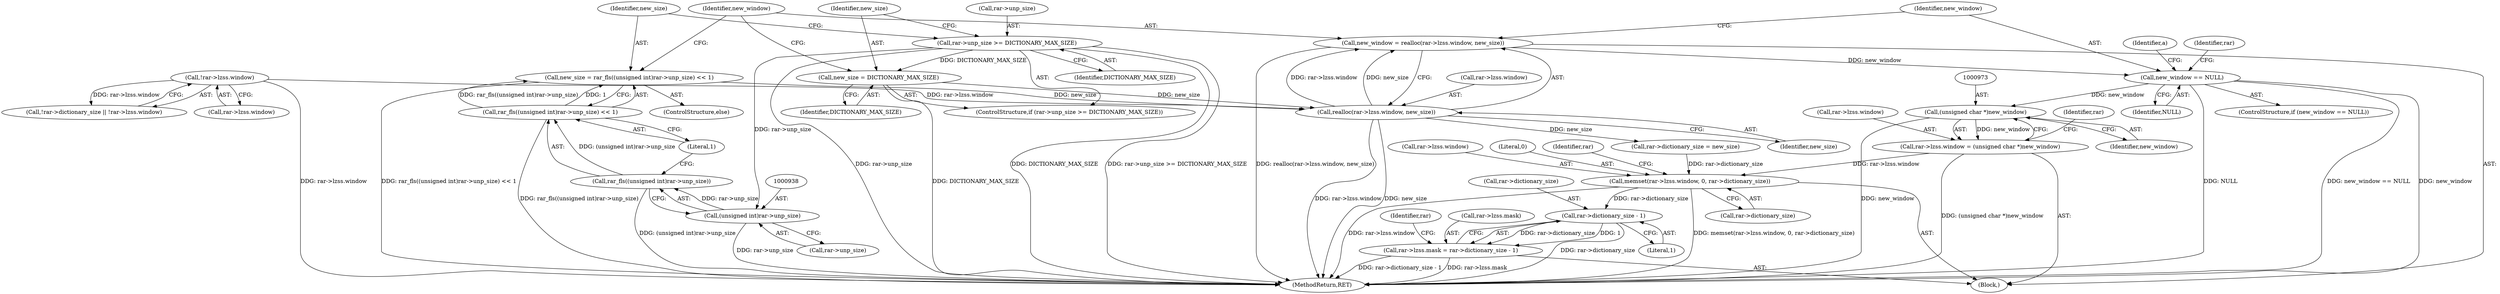 digraph "0_libarchive_05caadc7eedbef471ac9610809ba683f0c698700@pointer" {
"1000972" [label="(Call,(unsigned char *)new_window)"];
"1000953" [label="(Call,new_window == NULL)"];
"1000943" [label="(Call,new_window = realloc(rar->lzss.window, new_size))"];
"1000945" [label="(Call,realloc(rar->lzss.window, new_size))"];
"1000914" [label="(Call,!rar->lzss.window)"];
"1000933" [label="(Call,new_size = rar_fls((unsigned int)rar->unp_size) << 1)"];
"1000935" [label="(Call,rar_fls((unsigned int)rar->unp_size) << 1)"];
"1000936" [label="(Call,rar_fls((unsigned int)rar->unp_size))"];
"1000937" [label="(Call,(unsigned int)rar->unp_size)"];
"1000924" [label="(Call,rar->unp_size >= DICTIONARY_MAX_SIZE)"];
"1000929" [label="(Call,new_size = DICTIONARY_MAX_SIZE)"];
"1000966" [label="(Call,rar->lzss.window = (unsigned char *)new_window)"];
"1000980" [label="(Call,memset(rar->lzss.window, 0, rar->dictionary_size))"];
"1000996" [label="(Call,rar->dictionary_size - 1)"];
"1000990" [label="(Call,rar->lzss.mask = rar->dictionary_size - 1)"];
"1000946" [label="(Call,rar->lzss.window)"];
"1000932" [label="(ControlStructure,else)"];
"1000952" [label="(ControlStructure,if (new_window == NULL))"];
"1000928" [label="(Identifier,DICTIONARY_MAX_SIZE)"];
"1001000" [label="(Literal,1)"];
"1000953" [label="(Call,new_window == NULL)"];
"1000981" [label="(Call,rar->lzss.window)"];
"1001023" [label="(MethodReturn,RET)"];
"1000955" [label="(Identifier,NULL)"];
"1000977" [label="(Identifier,rar)"];
"1000980" [label="(Call,memset(rar->lzss.window, 0, rar->dictionary_size))"];
"1000987" [label="(Call,rar->dictionary_size)"];
"1000990" [label="(Call,rar->lzss.mask = rar->dictionary_size - 1)"];
"1000933" [label="(Call,new_size = rar_fls((unsigned int)rar->unp_size) << 1)"];
"1000960" [label="(Identifier,a)"];
"1000915" [label="(Call,rar->lzss.window)"];
"1000966" [label="(Call,rar->lzss.window = (unsigned char *)new_window)"];
"1000942" [label="(Literal,1)"];
"1000936" [label="(Call,rar_fls((unsigned int)rar->unp_size))"];
"1000951" [label="(Identifier,new_size)"];
"1000975" [label="(Call,rar->dictionary_size = new_size)"];
"1000943" [label="(Call,new_window = realloc(rar->lzss.window, new_size))"];
"1000909" [label="(Call,!rar->dictionary_size || !rar->lzss.window)"];
"1000944" [label="(Identifier,new_window)"];
"1000991" [label="(Call,rar->lzss.mask)"];
"1000923" [label="(ControlStructure,if (rar->unp_size >= DICTIONARY_MAX_SIZE))"];
"1000986" [label="(Literal,0)"];
"1000935" [label="(Call,rar_fls((unsigned int)rar->unp_size) << 1)"];
"1000931" [label="(Identifier,DICTIONARY_MAX_SIZE)"];
"1000969" [label="(Identifier,rar)"];
"1000929" [label="(Call,new_size = DICTIONARY_MAX_SIZE)"];
"1000925" [label="(Call,rar->unp_size)"];
"1001003" [label="(Identifier,rar)"];
"1000934" [label="(Identifier,new_size)"];
"1000937" [label="(Call,(unsigned int)rar->unp_size)"];
"1000974" [label="(Identifier,new_window)"];
"1000920" [label="(Block,)"];
"1000967" [label="(Call,rar->lzss.window)"];
"1000945" [label="(Call,realloc(rar->lzss.window, new_size))"];
"1000954" [label="(Identifier,new_window)"];
"1000972" [label="(Call,(unsigned char *)new_window)"];
"1000997" [label="(Call,rar->dictionary_size)"];
"1000924" [label="(Call,rar->unp_size >= DICTIONARY_MAX_SIZE)"];
"1000939" [label="(Call,rar->unp_size)"];
"1000930" [label="(Identifier,new_size)"];
"1000996" [label="(Call,rar->dictionary_size - 1)"];
"1000914" [label="(Call,!rar->lzss.window)"];
"1000993" [label="(Identifier,rar)"];
"1000972" -> "1000966"  [label="AST: "];
"1000972" -> "1000974"  [label="CFG: "];
"1000973" -> "1000972"  [label="AST: "];
"1000974" -> "1000972"  [label="AST: "];
"1000966" -> "1000972"  [label="CFG: "];
"1000972" -> "1001023"  [label="DDG: new_window"];
"1000972" -> "1000966"  [label="DDG: new_window"];
"1000953" -> "1000972"  [label="DDG: new_window"];
"1000953" -> "1000952"  [label="AST: "];
"1000953" -> "1000955"  [label="CFG: "];
"1000954" -> "1000953"  [label="AST: "];
"1000955" -> "1000953"  [label="AST: "];
"1000960" -> "1000953"  [label="CFG: "];
"1000969" -> "1000953"  [label="CFG: "];
"1000953" -> "1001023"  [label="DDG: new_window == NULL"];
"1000953" -> "1001023"  [label="DDG: new_window"];
"1000953" -> "1001023"  [label="DDG: NULL"];
"1000943" -> "1000953"  [label="DDG: new_window"];
"1000943" -> "1000920"  [label="AST: "];
"1000943" -> "1000945"  [label="CFG: "];
"1000944" -> "1000943"  [label="AST: "];
"1000945" -> "1000943"  [label="AST: "];
"1000954" -> "1000943"  [label="CFG: "];
"1000943" -> "1001023"  [label="DDG: realloc(rar->lzss.window, new_size)"];
"1000945" -> "1000943"  [label="DDG: rar->lzss.window"];
"1000945" -> "1000943"  [label="DDG: new_size"];
"1000945" -> "1000951"  [label="CFG: "];
"1000946" -> "1000945"  [label="AST: "];
"1000951" -> "1000945"  [label="AST: "];
"1000945" -> "1001023"  [label="DDG: rar->lzss.window"];
"1000945" -> "1001023"  [label="DDG: new_size"];
"1000914" -> "1000945"  [label="DDG: rar->lzss.window"];
"1000933" -> "1000945"  [label="DDG: new_size"];
"1000929" -> "1000945"  [label="DDG: new_size"];
"1000945" -> "1000975"  [label="DDG: new_size"];
"1000914" -> "1000909"  [label="AST: "];
"1000914" -> "1000915"  [label="CFG: "];
"1000915" -> "1000914"  [label="AST: "];
"1000909" -> "1000914"  [label="CFG: "];
"1000914" -> "1001023"  [label="DDG: rar->lzss.window"];
"1000914" -> "1000909"  [label="DDG: rar->lzss.window"];
"1000933" -> "1000932"  [label="AST: "];
"1000933" -> "1000935"  [label="CFG: "];
"1000934" -> "1000933"  [label="AST: "];
"1000935" -> "1000933"  [label="AST: "];
"1000944" -> "1000933"  [label="CFG: "];
"1000933" -> "1001023"  [label="DDG: rar_fls((unsigned int)rar->unp_size) << 1"];
"1000935" -> "1000933"  [label="DDG: rar_fls((unsigned int)rar->unp_size)"];
"1000935" -> "1000933"  [label="DDG: 1"];
"1000935" -> "1000942"  [label="CFG: "];
"1000936" -> "1000935"  [label="AST: "];
"1000942" -> "1000935"  [label="AST: "];
"1000935" -> "1001023"  [label="DDG: rar_fls((unsigned int)rar->unp_size)"];
"1000936" -> "1000935"  [label="DDG: (unsigned int)rar->unp_size"];
"1000936" -> "1000937"  [label="CFG: "];
"1000937" -> "1000936"  [label="AST: "];
"1000942" -> "1000936"  [label="CFG: "];
"1000936" -> "1001023"  [label="DDG: (unsigned int)rar->unp_size"];
"1000937" -> "1000936"  [label="DDG: rar->unp_size"];
"1000937" -> "1000939"  [label="CFG: "];
"1000938" -> "1000937"  [label="AST: "];
"1000939" -> "1000937"  [label="AST: "];
"1000937" -> "1001023"  [label="DDG: rar->unp_size"];
"1000924" -> "1000937"  [label="DDG: rar->unp_size"];
"1000924" -> "1000923"  [label="AST: "];
"1000924" -> "1000928"  [label="CFG: "];
"1000925" -> "1000924"  [label="AST: "];
"1000928" -> "1000924"  [label="AST: "];
"1000930" -> "1000924"  [label="CFG: "];
"1000934" -> "1000924"  [label="CFG: "];
"1000924" -> "1001023"  [label="DDG: rar->unp_size"];
"1000924" -> "1001023"  [label="DDG: DICTIONARY_MAX_SIZE"];
"1000924" -> "1001023"  [label="DDG: rar->unp_size >= DICTIONARY_MAX_SIZE"];
"1000924" -> "1000929"  [label="DDG: DICTIONARY_MAX_SIZE"];
"1000929" -> "1000923"  [label="AST: "];
"1000929" -> "1000931"  [label="CFG: "];
"1000930" -> "1000929"  [label="AST: "];
"1000931" -> "1000929"  [label="AST: "];
"1000944" -> "1000929"  [label="CFG: "];
"1000929" -> "1001023"  [label="DDG: DICTIONARY_MAX_SIZE"];
"1000966" -> "1000920"  [label="AST: "];
"1000967" -> "1000966"  [label="AST: "];
"1000977" -> "1000966"  [label="CFG: "];
"1000966" -> "1001023"  [label="DDG: (unsigned char *)new_window"];
"1000966" -> "1000980"  [label="DDG: rar->lzss.window"];
"1000980" -> "1000920"  [label="AST: "];
"1000980" -> "1000987"  [label="CFG: "];
"1000981" -> "1000980"  [label="AST: "];
"1000986" -> "1000980"  [label="AST: "];
"1000987" -> "1000980"  [label="AST: "];
"1000993" -> "1000980"  [label="CFG: "];
"1000980" -> "1001023"  [label="DDG: rar->lzss.window"];
"1000980" -> "1001023"  [label="DDG: memset(rar->lzss.window, 0, rar->dictionary_size)"];
"1000975" -> "1000980"  [label="DDG: rar->dictionary_size"];
"1000980" -> "1000996"  [label="DDG: rar->dictionary_size"];
"1000996" -> "1000990"  [label="AST: "];
"1000996" -> "1001000"  [label="CFG: "];
"1000997" -> "1000996"  [label="AST: "];
"1001000" -> "1000996"  [label="AST: "];
"1000990" -> "1000996"  [label="CFG: "];
"1000996" -> "1001023"  [label="DDG: rar->dictionary_size"];
"1000996" -> "1000990"  [label="DDG: rar->dictionary_size"];
"1000996" -> "1000990"  [label="DDG: 1"];
"1000990" -> "1000920"  [label="AST: "];
"1000991" -> "1000990"  [label="AST: "];
"1001003" -> "1000990"  [label="CFG: "];
"1000990" -> "1001023"  [label="DDG: rar->dictionary_size - 1"];
"1000990" -> "1001023"  [label="DDG: rar->lzss.mask"];
}
